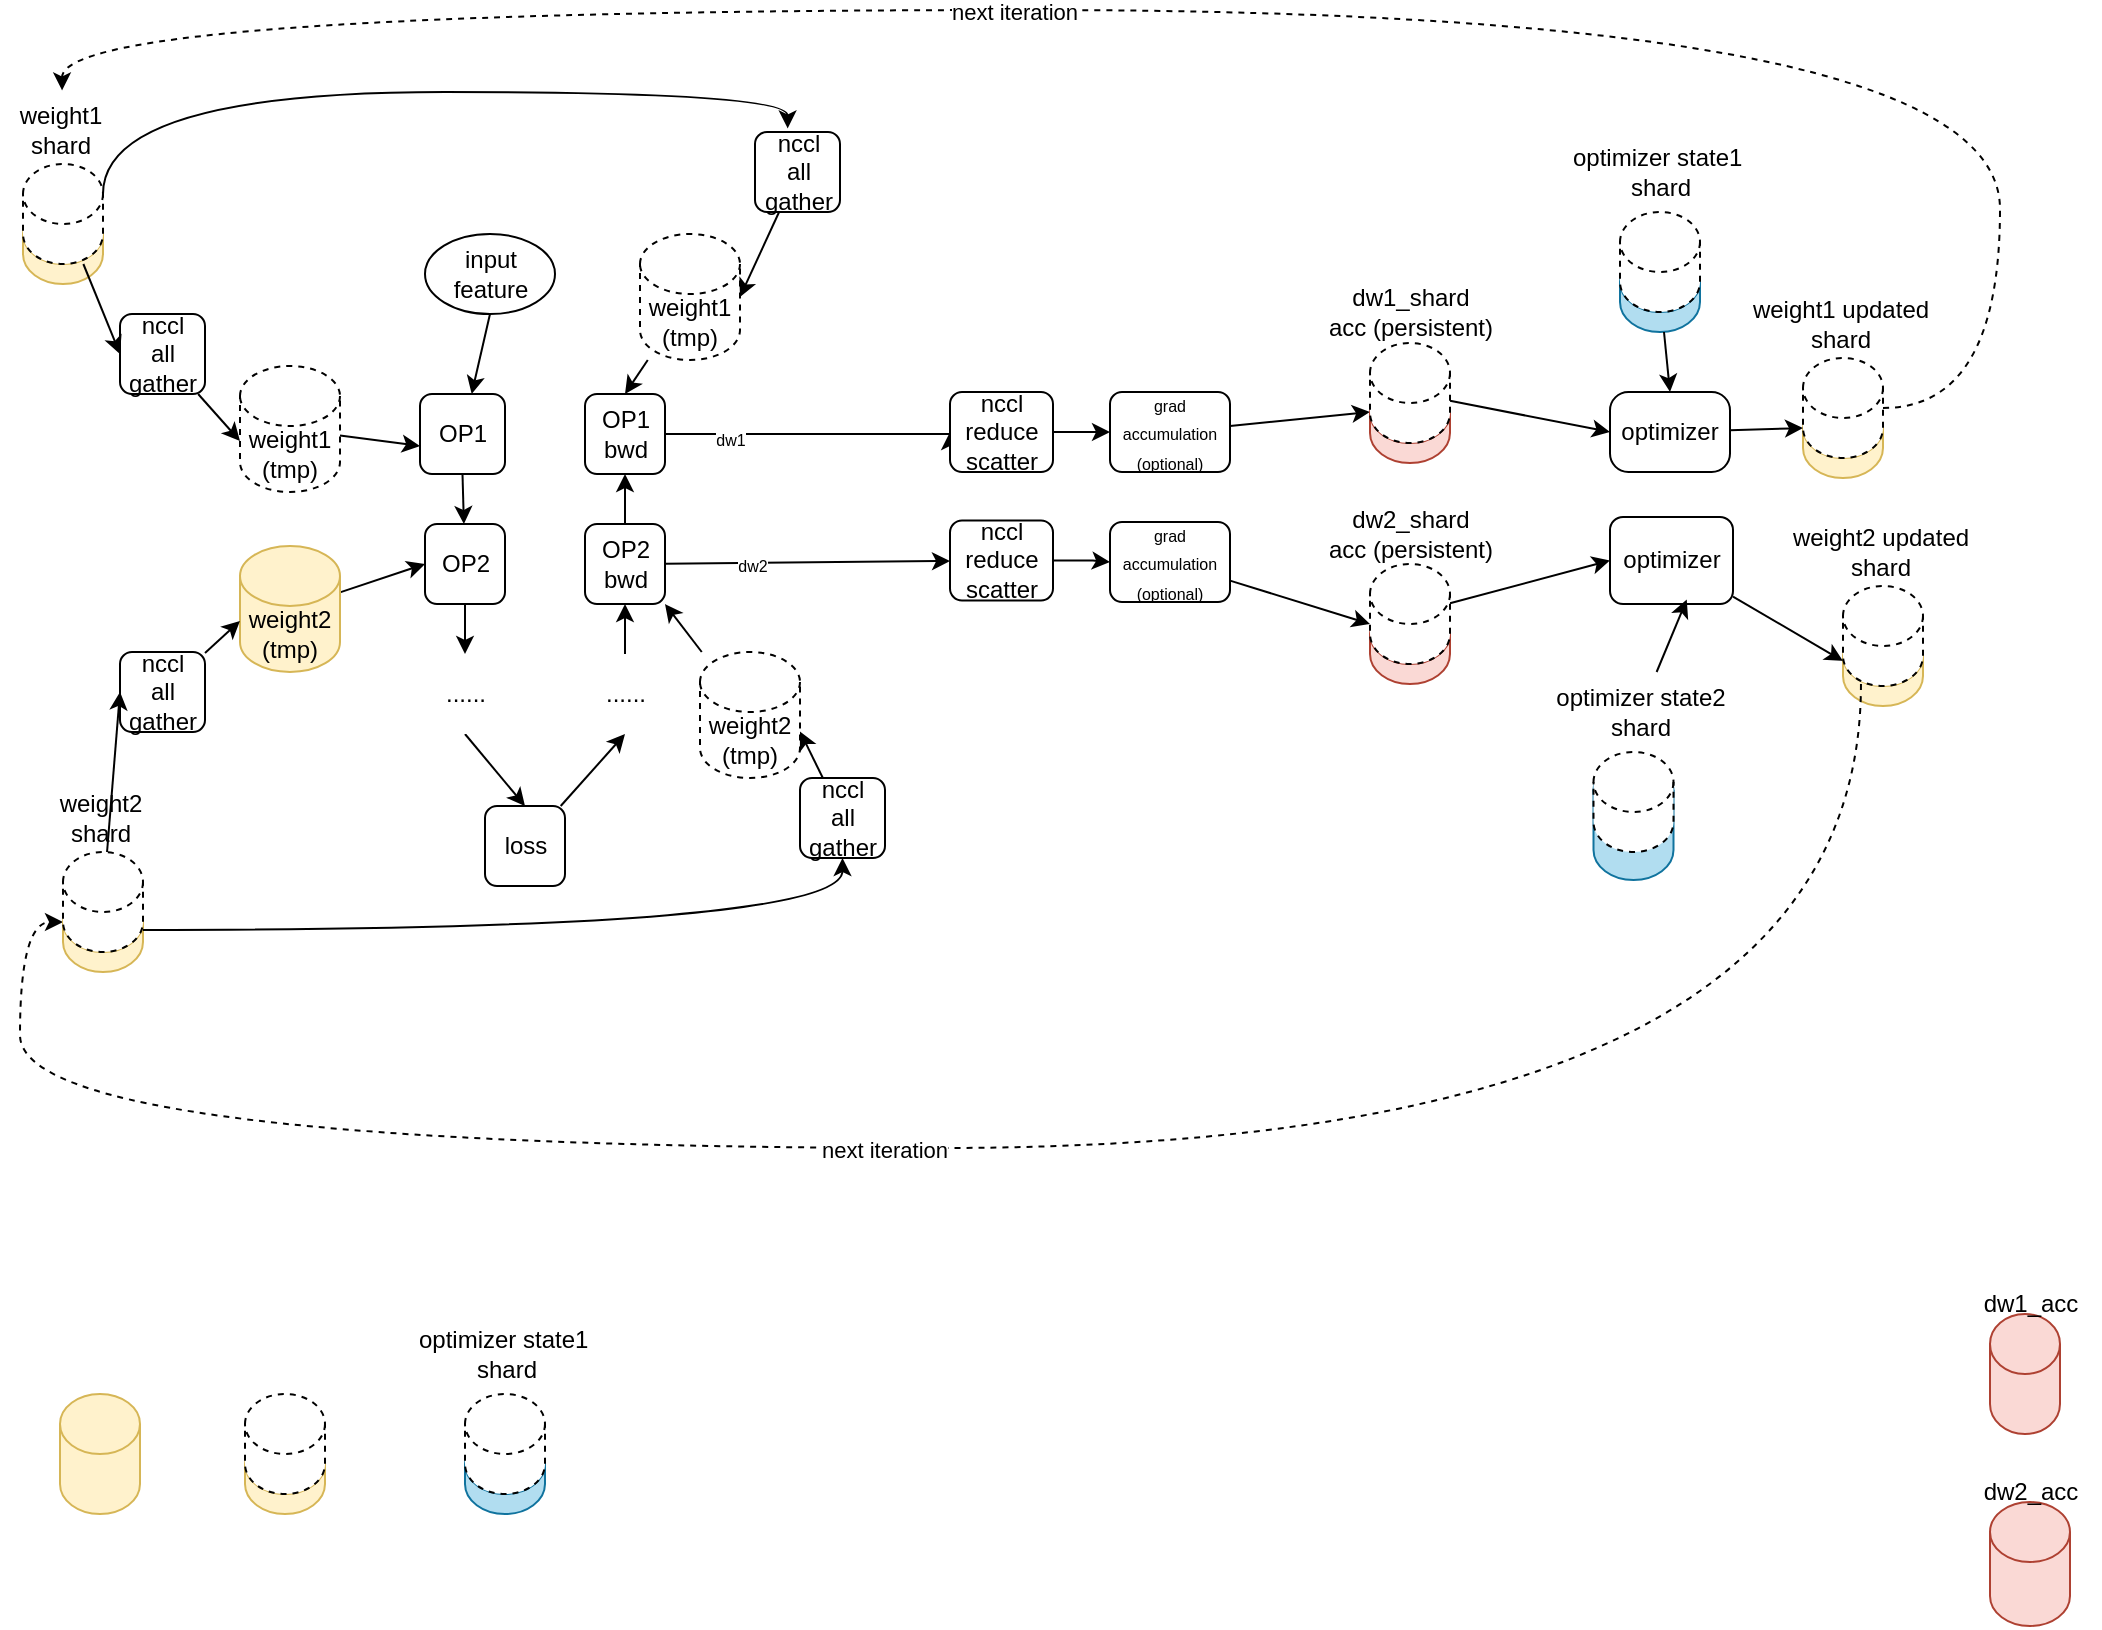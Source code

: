 <mxfile version="28.0.6">
  <diagram name="第 1 页" id="3RgGhk67AkncI_O1lfma">
    <mxGraphModel dx="1653" dy="857" grid="1" gridSize="10" guides="1" tooltips="1" connect="1" arrows="1" fold="1" page="1" pageScale="1" pageWidth="1169" pageHeight="827" math="0" shadow="0">
      <root>
        <mxCell id="0" />
        <mxCell id="1" parent="0" />
        <mxCell id="mJf4iHW6T038ThBtNpiY-1" style="rounded=0;orthogonalLoop=1;jettySize=auto;html=1;exitX=0.5;exitY=1;exitDx=0;exitDy=0;" edge="1" parent="1" source="mJf4iHW6T038ThBtNpiY-2" target="mJf4iHW6T038ThBtNpiY-4">
          <mxGeometry relative="1" as="geometry" />
        </mxCell>
        <mxCell id="mJf4iHW6T038ThBtNpiY-2" value="OP1" style="rounded=1;whiteSpace=wrap;html=1;" vertex="1" parent="1">
          <mxGeometry x="290" y="282" width="42.5" height="40" as="geometry" />
        </mxCell>
        <mxCell id="mJf4iHW6T038ThBtNpiY-3" style="edgeStyle=orthogonalEdgeStyle;rounded=0;orthogonalLoop=1;jettySize=auto;html=1;exitX=0.5;exitY=1;exitDx=0;exitDy=0;entryX=0.5;entryY=0;entryDx=0;entryDy=0;" edge="1" parent="1" source="mJf4iHW6T038ThBtNpiY-4" target="mJf4iHW6T038ThBtNpiY-8">
          <mxGeometry relative="1" as="geometry" />
        </mxCell>
        <mxCell id="mJf4iHW6T038ThBtNpiY-4" value="OP2" style="rounded=1;whiteSpace=wrap;html=1;" vertex="1" parent="1">
          <mxGeometry x="292.5" y="347" width="40" height="40" as="geometry" />
        </mxCell>
        <mxCell id="mJf4iHW6T038ThBtNpiY-5" style="rounded=0;orthogonalLoop=1;jettySize=auto;html=1;exitX=0.5;exitY=1;exitDx=0;exitDy=0;" edge="1" parent="1" source="mJf4iHW6T038ThBtNpiY-6" target="mJf4iHW6T038ThBtNpiY-2">
          <mxGeometry relative="1" as="geometry" />
        </mxCell>
        <mxCell id="mJf4iHW6T038ThBtNpiY-6" value="input feature" style="ellipse;whiteSpace=wrap;html=1;" vertex="1" parent="1">
          <mxGeometry x="292.5" y="202" width="65" height="40" as="geometry" />
        </mxCell>
        <mxCell id="mJf4iHW6T038ThBtNpiY-7" style="rounded=0;orthogonalLoop=1;jettySize=auto;html=1;exitX=0.5;exitY=1;exitDx=0;exitDy=0;entryX=0.5;entryY=0;entryDx=0;entryDy=0;" edge="1" parent="1" source="mJf4iHW6T038ThBtNpiY-8" target="mJf4iHW6T038ThBtNpiY-10">
          <mxGeometry relative="1" as="geometry" />
        </mxCell>
        <mxCell id="mJf4iHW6T038ThBtNpiY-8" value="......" style="rounded=1;whiteSpace=wrap;html=1;strokeColor=none;" vertex="1" parent="1">
          <mxGeometry x="292.5" y="412" width="40" height="40" as="geometry" />
        </mxCell>
        <mxCell id="mJf4iHW6T038ThBtNpiY-9" style="rounded=0;orthogonalLoop=1;jettySize=auto;html=1;entryX=0.5;entryY=1;entryDx=0;entryDy=0;" edge="1" parent="1" source="mJf4iHW6T038ThBtNpiY-10" target="mJf4iHW6T038ThBtNpiY-18">
          <mxGeometry relative="1" as="geometry" />
        </mxCell>
        <mxCell id="mJf4iHW6T038ThBtNpiY-10" value="loss" style="rounded=1;whiteSpace=wrap;html=1;" vertex="1" parent="1">
          <mxGeometry x="322.5" y="488" width="40" height="40" as="geometry" />
        </mxCell>
        <mxCell id="mJf4iHW6T038ThBtNpiY-11" value="" style="rounded=0;orthogonalLoop=1;jettySize=auto;html=1;" edge="1" parent="1" source="mJf4iHW6T038ThBtNpiY-13" target="mJf4iHW6T038ThBtNpiY-27">
          <mxGeometry relative="1" as="geometry" />
        </mxCell>
        <mxCell id="mJf4iHW6T038ThBtNpiY-12" value="&lt;font style=&quot;font-size: 8px;&quot;&gt;dw2&lt;/font&gt;" style="edgeLabel;html=1;align=center;verticalAlign=middle;resizable=0;points=[];" vertex="1" connectable="0" parent="mJf4iHW6T038ThBtNpiY-11">
          <mxGeometry x="-0.501" y="-1" relative="1" as="geometry">
            <mxPoint x="8" y="-1" as="offset" />
          </mxGeometry>
        </mxCell>
        <mxCell id="mJf4iHW6T038ThBtNpiY-13" value="&lt;div&gt;OP2&lt;/div&gt;&lt;div&gt;bwd&lt;/div&gt;" style="rounded=1;whiteSpace=wrap;html=1;" vertex="1" parent="1">
          <mxGeometry x="372.5" y="347" width="40" height="40" as="geometry" />
        </mxCell>
        <mxCell id="mJf4iHW6T038ThBtNpiY-14" style="edgeStyle=orthogonalEdgeStyle;rounded=0;orthogonalLoop=1;jettySize=auto;html=1;entryX=0;entryY=0.5;entryDx=0;entryDy=0;" edge="1" parent="1" source="mJf4iHW6T038ThBtNpiY-16" target="mJf4iHW6T038ThBtNpiY-25">
          <mxGeometry relative="1" as="geometry">
            <Array as="points">
              <mxPoint x="440" y="302" />
              <mxPoint x="440" y="302" />
            </Array>
          </mxGeometry>
        </mxCell>
        <mxCell id="mJf4iHW6T038ThBtNpiY-15" value="&lt;font style=&quot;font-size: 8px;&quot;&gt;dw1&lt;/font&gt;" style="edgeLabel;html=1;align=center;verticalAlign=middle;resizable=0;points=[];" vertex="1" connectable="0" parent="mJf4iHW6T038ThBtNpiY-14">
          <mxGeometry x="-0.714" y="-1" relative="1" as="geometry">
            <mxPoint x="12" y="1" as="offset" />
          </mxGeometry>
        </mxCell>
        <mxCell id="mJf4iHW6T038ThBtNpiY-16" value="&lt;div&gt;OP1&lt;/div&gt;&lt;div&gt;bwd&lt;/div&gt;" style="rounded=1;whiteSpace=wrap;html=1;" vertex="1" parent="1">
          <mxGeometry x="372.5" y="282" width="40" height="40" as="geometry" />
        </mxCell>
        <mxCell id="mJf4iHW6T038ThBtNpiY-17" style="edgeStyle=orthogonalEdgeStyle;rounded=0;orthogonalLoop=1;jettySize=auto;html=1;entryX=0.5;entryY=1;entryDx=0;entryDy=0;" edge="1" parent="1" source="mJf4iHW6T038ThBtNpiY-18" target="mJf4iHW6T038ThBtNpiY-13">
          <mxGeometry relative="1" as="geometry" />
        </mxCell>
        <mxCell id="mJf4iHW6T038ThBtNpiY-18" value="......" style="rounded=1;whiteSpace=wrap;html=1;strokeColor=none;" vertex="1" parent="1">
          <mxGeometry x="372.5" y="412" width="40" height="40" as="geometry" />
        </mxCell>
        <mxCell id="mJf4iHW6T038ThBtNpiY-19" style="rounded=0;orthogonalLoop=1;jettySize=auto;html=1;entryX=0.5;entryY=1;entryDx=0;entryDy=0;" edge="1" parent="1" source="mJf4iHW6T038ThBtNpiY-16" target="mJf4iHW6T038ThBtNpiY-16">
          <mxGeometry relative="1" as="geometry" />
        </mxCell>
        <mxCell id="mJf4iHW6T038ThBtNpiY-20" style="rounded=0;orthogonalLoop=1;jettySize=auto;html=1;entryX=0.5;entryY=1;entryDx=0;entryDy=0;exitX=0.5;exitY=0;exitDx=0;exitDy=0;" edge="1" parent="1" source="mJf4iHW6T038ThBtNpiY-13" target="mJf4iHW6T038ThBtNpiY-16">
          <mxGeometry relative="1" as="geometry">
            <mxPoint x="409.748" y="347" as="sourcePoint" />
            <mxPoint x="405.26" y="310.24" as="targetPoint" />
          </mxGeometry>
        </mxCell>
        <mxCell id="mJf4iHW6T038ThBtNpiY-21" style="rounded=0;orthogonalLoop=1;jettySize=auto;html=1;" edge="1" parent="1" source="mJf4iHW6T038ThBtNpiY-22">
          <mxGeometry relative="1" as="geometry">
            <mxPoint x="765" y="291" as="targetPoint" />
          </mxGeometry>
        </mxCell>
        <mxCell id="mJf4iHW6T038ThBtNpiY-22" value="&lt;div&gt;&lt;font style=&quot;font-size: 8px;&quot;&gt;grad accumulation&lt;br&gt;&lt;/font&gt;&lt;/div&gt;&lt;div&gt;&lt;font style=&quot;font-size: 8px;&quot;&gt;(optional)&lt;/font&gt;&lt;/div&gt;" style="rounded=1;whiteSpace=wrap;html=1;" vertex="1" parent="1">
          <mxGeometry x="635" y="281" width="60" height="40" as="geometry" />
        </mxCell>
        <mxCell id="mJf4iHW6T038ThBtNpiY-23" value="&lt;div&gt;&lt;font style=&quot;font-size: 8px;&quot;&gt;grad accumulation&lt;br&gt;&lt;/font&gt;&lt;/div&gt;&lt;div&gt;&lt;font style=&quot;font-size: 8px;&quot;&gt;(optional)&lt;/font&gt;&lt;/div&gt;" style="rounded=1;whiteSpace=wrap;html=1;" vertex="1" parent="1">
          <mxGeometry x="635" y="346" width="60" height="40" as="geometry" />
        </mxCell>
        <mxCell id="mJf4iHW6T038ThBtNpiY-24" style="edgeStyle=orthogonalEdgeStyle;rounded=0;orthogonalLoop=1;jettySize=auto;html=1;entryX=0;entryY=0.5;entryDx=0;entryDy=0;" edge="1" parent="1" source="mJf4iHW6T038ThBtNpiY-25" target="mJf4iHW6T038ThBtNpiY-22">
          <mxGeometry relative="1" as="geometry" />
        </mxCell>
        <mxCell id="mJf4iHW6T038ThBtNpiY-25" value="&lt;div&gt;nccl reduce&lt;/div&gt;&lt;div&gt;scatter&lt;/div&gt;" style="rounded=1;whiteSpace=wrap;html=1;" vertex="1" parent="1">
          <mxGeometry x="555" y="281" width="51.5" height="40" as="geometry" />
        </mxCell>
        <mxCell id="mJf4iHW6T038ThBtNpiY-26" style="edgeStyle=orthogonalEdgeStyle;rounded=0;orthogonalLoop=1;jettySize=auto;html=1;entryX=0;entryY=0.5;entryDx=0;entryDy=0;" edge="1" parent="1" source="mJf4iHW6T038ThBtNpiY-27" target="mJf4iHW6T038ThBtNpiY-23">
          <mxGeometry relative="1" as="geometry" />
        </mxCell>
        <mxCell id="mJf4iHW6T038ThBtNpiY-27" value="&lt;div&gt;nccl reduce&lt;/div&gt;&lt;div&gt;scatter&lt;br&gt;&lt;/div&gt;" style="rounded=1;whiteSpace=wrap;html=1;" vertex="1" parent="1">
          <mxGeometry x="555" y="345.25" width="51.5" height="40" as="geometry" />
        </mxCell>
        <mxCell id="mJf4iHW6T038ThBtNpiY-28" value="optimizer" style="rounded=1;whiteSpace=wrap;html=1;arcSize=23;" vertex="1" parent="1">
          <mxGeometry x="885" y="281" width="60" height="40" as="geometry" />
        </mxCell>
        <mxCell id="mJf4iHW6T038ThBtNpiY-29" value="optimizer" style="rounded=1;whiteSpace=wrap;html=1;" vertex="1" parent="1">
          <mxGeometry x="885" y="343.5" width="61.5" height="43.5" as="geometry" />
        </mxCell>
        <mxCell id="mJf4iHW6T038ThBtNpiY-30" value="&lt;div&gt;weight1&lt;/div&gt;&lt;div&gt;(tmp)&lt;/div&gt;" style="shape=cylinder3;whiteSpace=wrap;html=1;boundedLbl=1;backgroundOutline=1;size=15;dashed=1;" vertex="1" parent="1">
          <mxGeometry x="200" y="268" width="50" height="63" as="geometry" />
        </mxCell>
        <mxCell id="mJf4iHW6T038ThBtNpiY-31" style="edgeStyle=none;rounded=0;orthogonalLoop=1;jettySize=auto;html=1;entryX=0;entryY=0.5;entryDx=0;entryDy=0;" edge="1" parent="1" source="mJf4iHW6T038ThBtNpiY-32" target="mJf4iHW6T038ThBtNpiY-4">
          <mxGeometry relative="1" as="geometry" />
        </mxCell>
        <mxCell id="mJf4iHW6T038ThBtNpiY-32" value="&lt;div&gt;weight2&lt;/div&gt;(tmp)" style="shape=cylinder3;whiteSpace=wrap;html=1;boundedLbl=1;backgroundOutline=1;size=15;fillColor=#fff2cc;strokeColor=#d6b656;" vertex="1" parent="1">
          <mxGeometry x="200" y="358" width="50" height="63" as="geometry" />
        </mxCell>
        <mxCell id="mJf4iHW6T038ThBtNpiY-33" style="edgeStyle=none;rounded=0;orthogonalLoop=1;jettySize=auto;html=1;" edge="1" parent="1" source="mJf4iHW6T038ThBtNpiY-30">
          <mxGeometry relative="1" as="geometry">
            <mxPoint x="290" y="308" as="targetPoint" />
          </mxGeometry>
        </mxCell>
        <mxCell id="mJf4iHW6T038ThBtNpiY-36" value="" style="shape=cylinder3;whiteSpace=wrap;html=1;boundedLbl=1;backgroundOutline=1;size=15;fillColor=#fff2cc;strokeColor=#d6b656;" vertex="1" parent="1">
          <mxGeometry x="110" y="782" width="40" height="60" as="geometry" />
        </mxCell>
        <mxCell id="mJf4iHW6T038ThBtNpiY-37" value="" style="shape=cylinder3;whiteSpace=wrap;html=1;boundedLbl=1;backgroundOutline=1;size=15;fillColor=#fff2cc;strokeColor=#d6b656;" vertex="1" parent="1">
          <mxGeometry x="202.5" y="802" width="40" height="40" as="geometry" />
        </mxCell>
        <mxCell id="mJf4iHW6T038ThBtNpiY-38" value="" style="shape=cylinder3;whiteSpace=wrap;html=1;boundedLbl=1;backgroundOutline=1;size=15;dashed=1;" vertex="1" parent="1">
          <mxGeometry x="202.5" y="782" width="40" height="50" as="geometry" />
        </mxCell>
        <mxCell id="mJf4iHW6T038ThBtNpiY-39" value="" style="group" vertex="1" connectable="0" parent="1">
          <mxGeometry x="277.5" y="742" width="110" height="100" as="geometry" />
        </mxCell>
        <mxCell id="mJf4iHW6T038ThBtNpiY-40" value="" style="shape=cylinder3;whiteSpace=wrap;html=1;boundedLbl=1;backgroundOutline=1;size=15;fillColor=#b1ddf0;strokeColor=#10739e;" vertex="1" parent="mJf4iHW6T038ThBtNpiY-39">
          <mxGeometry x="35" y="60" width="40" height="40" as="geometry" />
        </mxCell>
        <mxCell id="mJf4iHW6T038ThBtNpiY-41" value="" style="shape=cylinder3;whiteSpace=wrap;html=1;boundedLbl=1;backgroundOutline=1;size=15;dashed=1;" vertex="1" parent="mJf4iHW6T038ThBtNpiY-39">
          <mxGeometry x="35" y="40" width="40" height="50" as="geometry" />
        </mxCell>
        <mxCell id="mJf4iHW6T038ThBtNpiY-42" value="&lt;div&gt;optimizer state1&amp;nbsp;&lt;/div&gt;&lt;div&gt;shard&lt;/div&gt;" style="text;html=1;align=center;verticalAlign=middle;resizable=0;points=[];autosize=1;strokeColor=none;fillColor=none;" vertex="1" parent="mJf4iHW6T038ThBtNpiY-39">
          <mxGeometry width="110" height="40" as="geometry" />
        </mxCell>
        <mxCell id="mJf4iHW6T038ThBtNpiY-43" value="" style="group" vertex="1" connectable="0" parent="1">
          <mxGeometry x="855" y="151" width="110" height="100" as="geometry" />
        </mxCell>
        <mxCell id="mJf4iHW6T038ThBtNpiY-44" value="" style="shape=cylinder3;whiteSpace=wrap;html=1;boundedLbl=1;backgroundOutline=1;size=15;fillColor=#b1ddf0;strokeColor=#10739e;" vertex="1" parent="mJf4iHW6T038ThBtNpiY-43">
          <mxGeometry x="35" y="60" width="40" height="40" as="geometry" />
        </mxCell>
        <mxCell id="mJf4iHW6T038ThBtNpiY-45" value="" style="shape=cylinder3;whiteSpace=wrap;html=1;boundedLbl=1;backgroundOutline=1;size=15;dashed=1;" vertex="1" parent="mJf4iHW6T038ThBtNpiY-43">
          <mxGeometry x="35" y="40" width="40" height="50" as="geometry" />
        </mxCell>
        <mxCell id="mJf4iHW6T038ThBtNpiY-46" value="&lt;div&gt;optimizer state1&amp;nbsp;&lt;/div&gt;&lt;div&gt;shard&lt;/div&gt;" style="text;html=1;align=center;verticalAlign=middle;resizable=0;points=[];autosize=1;strokeColor=none;fillColor=none;" vertex="1" parent="mJf4iHW6T038ThBtNpiY-43">
          <mxGeometry width="110" height="40" as="geometry" />
        </mxCell>
        <mxCell id="mJf4iHW6T038ThBtNpiY-47" style="edgeStyle=none;rounded=0;orthogonalLoop=1;jettySize=auto;html=1;entryX=0.5;entryY=0;entryDx=0;entryDy=0;" edge="1" parent="1" source="mJf4iHW6T038ThBtNpiY-44" target="mJf4iHW6T038ThBtNpiY-28">
          <mxGeometry relative="1" as="geometry" />
        </mxCell>
        <mxCell id="mJf4iHW6T038ThBtNpiY-48" style="edgeStyle=none;rounded=0;orthogonalLoop=1;jettySize=auto;html=1;entryX=0;entryY=0.5;entryDx=0;entryDy=0;" edge="1" parent="1" source="mJf4iHW6T038ThBtNpiY-78" target="mJf4iHW6T038ThBtNpiY-28">
          <mxGeometry relative="1" as="geometry" />
        </mxCell>
        <mxCell id="mJf4iHW6T038ThBtNpiY-49" style="edgeStyle=none;rounded=0;orthogonalLoop=1;jettySize=auto;html=1;entryX=0;entryY=0.5;entryDx=0;entryDy=0;" edge="1" parent="1" source="mJf4iHW6T038ThBtNpiY-81" target="mJf4iHW6T038ThBtNpiY-29">
          <mxGeometry relative="1" as="geometry" />
        </mxCell>
        <mxCell id="mJf4iHW6T038ThBtNpiY-50" value="" style="group" vertex="1" connectable="0" parent="1">
          <mxGeometry x="945" y="227" width="110" height="97" as="geometry" />
        </mxCell>
        <mxCell id="mJf4iHW6T038ThBtNpiY-51" value="" style="shape=cylinder3;whiteSpace=wrap;html=1;boundedLbl=1;backgroundOutline=1;size=15;fillColor=#fff2cc;strokeColor=#d6b656;" vertex="1" parent="mJf4iHW6T038ThBtNpiY-50">
          <mxGeometry x="36.5" y="57" width="40" height="40" as="geometry" />
        </mxCell>
        <mxCell id="mJf4iHW6T038ThBtNpiY-52" value="" style="shape=cylinder3;whiteSpace=wrap;html=1;boundedLbl=1;backgroundOutline=1;size=15;dashed=1;" vertex="1" parent="mJf4iHW6T038ThBtNpiY-50">
          <mxGeometry x="36.5" y="37" width="40" height="50" as="geometry" />
        </mxCell>
        <mxCell id="mJf4iHW6T038ThBtNpiY-53" value="&lt;div&gt;weight1 updated&lt;/div&gt;&lt;div&gt;shard&lt;br&gt;&lt;/div&gt;" style="text;html=1;align=center;verticalAlign=middle;resizable=0;points=[];autosize=1;strokeColor=none;fillColor=none;" vertex="1" parent="mJf4iHW6T038ThBtNpiY-50">
          <mxGeometry width="110" height="40" as="geometry" />
        </mxCell>
        <mxCell id="mJf4iHW6T038ThBtNpiY-54" value="" style="group" vertex="1" connectable="0" parent="1">
          <mxGeometry x="965" y="341" width="110" height="97" as="geometry" />
        </mxCell>
        <mxCell id="mJf4iHW6T038ThBtNpiY-55" value="" style="shape=cylinder3;whiteSpace=wrap;html=1;boundedLbl=1;backgroundOutline=1;size=15;fillColor=#fff2cc;strokeColor=#d6b656;" vertex="1" parent="mJf4iHW6T038ThBtNpiY-54">
          <mxGeometry x="36.5" y="57" width="40" height="40" as="geometry" />
        </mxCell>
        <mxCell id="mJf4iHW6T038ThBtNpiY-56" value="" style="shape=cylinder3;whiteSpace=wrap;html=1;boundedLbl=1;backgroundOutline=1;size=15;dashed=1;" vertex="1" parent="mJf4iHW6T038ThBtNpiY-54">
          <mxGeometry x="36.5" y="37" width="40" height="50" as="geometry" />
        </mxCell>
        <mxCell id="mJf4iHW6T038ThBtNpiY-57" value="&lt;div&gt;weight2 updated&lt;/div&gt;&lt;div&gt;shard&lt;br&gt;&lt;/div&gt;" style="text;html=1;align=center;verticalAlign=middle;resizable=0;points=[];autosize=1;strokeColor=none;fillColor=none;" vertex="1" parent="mJf4iHW6T038ThBtNpiY-54">
          <mxGeometry width="110" height="40" as="geometry" />
        </mxCell>
        <mxCell id="mJf4iHW6T038ThBtNpiY-60" style="edgeStyle=none;rounded=0;orthogonalLoop=1;jettySize=auto;html=1;entryX=0;entryY=0;entryDx=0;entryDy=15;entryPerimeter=0;" edge="1" parent="1" source="mJf4iHW6T038ThBtNpiY-28" target="mJf4iHW6T038ThBtNpiY-51">
          <mxGeometry relative="1" as="geometry" />
        </mxCell>
        <mxCell id="mJf4iHW6T038ThBtNpiY-61" style="edgeStyle=none;rounded=0;orthogonalLoop=1;jettySize=auto;html=1;entryX=0;entryY=0;entryDx=0;entryDy=17.5;entryPerimeter=0;" edge="1" parent="1" source="mJf4iHW6T038ThBtNpiY-29" target="mJf4iHW6T038ThBtNpiY-55">
          <mxGeometry relative="1" as="geometry" />
        </mxCell>
        <mxCell id="mJf4iHW6T038ThBtNpiY-62" style="edgeStyle=orthogonalEdgeStyle;rounded=0;orthogonalLoop=1;jettySize=auto;html=1;entryX=0.517;entryY=0.005;entryDx=0;entryDy=0;entryPerimeter=0;curved=1;dashed=1;" edge="1" parent="1" source="mJf4iHW6T038ThBtNpiY-52" target="mJf4iHW6T038ThBtNpiY-92">
          <mxGeometry relative="1" as="geometry">
            <mxPoint x="1085" y="301" as="targetPoint" />
            <Array as="points">
              <mxPoint x="1080" y="289" />
              <mxPoint x="1080" y="90" />
              <mxPoint x="111" y="90" />
            </Array>
          </mxGeometry>
        </mxCell>
        <mxCell id="mJf4iHW6T038ThBtNpiY-116" value="next iteration" style="edgeLabel;html=1;align=center;verticalAlign=middle;resizable=0;points=[];" vertex="1" connectable="0" parent="mJf4iHW6T038ThBtNpiY-62">
          <mxGeometry x="0.186" y="1" relative="1" as="geometry">
            <mxPoint as="offset" />
          </mxGeometry>
        </mxCell>
        <mxCell id="mJf4iHW6T038ThBtNpiY-63" style="edgeStyle=orthogonalEdgeStyle;rounded=0;orthogonalLoop=1;jettySize=auto;html=1;entryX=0;entryY=0;entryDx=0;entryDy=15;entryPerimeter=0;curved=1;dashed=1;" edge="1" parent="1" target="mJf4iHW6T038ThBtNpiY-100">
          <mxGeometry relative="1" as="geometry">
            <mxPoint x="1010.48" y="427" as="sourcePoint" />
            <mxPoint x="100.5" y="545" as="targetPoint" />
            <Array as="points">
              <mxPoint x="1011" y="659" />
              <mxPoint x="90" y="659" />
              <mxPoint x="90" y="546" />
            </Array>
          </mxGeometry>
        </mxCell>
        <mxCell id="mJf4iHW6T038ThBtNpiY-117" value="next iteration" style="edgeLabel;html=1;align=center;verticalAlign=middle;resizable=0;points=[];" vertex="1" connectable="0" parent="mJf4iHW6T038ThBtNpiY-63">
          <mxGeometry x="0.12" y="1" relative="1" as="geometry">
            <mxPoint as="offset" />
          </mxGeometry>
        </mxCell>
        <mxCell id="mJf4iHW6T038ThBtNpiY-70" value="" style="group" vertex="1" connectable="0" parent="1">
          <mxGeometry x="1060" y="722" width="70" height="82" as="geometry" />
        </mxCell>
        <mxCell id="mJf4iHW6T038ThBtNpiY-71" value="" style="shape=cylinder3;whiteSpace=wrap;html=1;boundedLbl=1;backgroundOutline=1;size=15;fillColor=#fad9d5;strokeColor=#ae4132;" vertex="1" parent="mJf4iHW6T038ThBtNpiY-70">
          <mxGeometry x="15" y="20" width="35" height="60" as="geometry" />
        </mxCell>
        <mxCell id="mJf4iHW6T038ThBtNpiY-72" value="&lt;div&gt;dw1_acc&lt;/div&gt;" style="text;html=1;align=center;verticalAlign=middle;resizable=0;points=[];autosize=1;strokeColor=none;fillColor=none;" vertex="1" parent="mJf4iHW6T038ThBtNpiY-70">
          <mxGeometry width="70" height="30" as="geometry" />
        </mxCell>
        <mxCell id="mJf4iHW6T038ThBtNpiY-73" value="" style="group" vertex="1" connectable="0" parent="1">
          <mxGeometry x="1060" y="816" width="70" height="82" as="geometry" />
        </mxCell>
        <mxCell id="mJf4iHW6T038ThBtNpiY-74" value="" style="shape=cylinder3;whiteSpace=wrap;html=1;boundedLbl=1;backgroundOutline=1;size=15;fillColor=#fad9d5;strokeColor=#ae4132;" vertex="1" parent="mJf4iHW6T038ThBtNpiY-73">
          <mxGeometry x="15" y="20" width="40" height="62" as="geometry" />
        </mxCell>
        <mxCell id="mJf4iHW6T038ThBtNpiY-75" value="&lt;div&gt;dw2_acc&lt;/div&gt;" style="text;html=1;align=center;verticalAlign=middle;resizable=0;points=[];autosize=1;strokeColor=none;fillColor=none;" vertex="1" parent="mJf4iHW6T038ThBtNpiY-73">
          <mxGeometry width="70" height="30" as="geometry" />
        </mxCell>
        <mxCell id="mJf4iHW6T038ThBtNpiY-76" value="" style="group" vertex="1" connectable="0" parent="1">
          <mxGeometry x="745" y="221" width="95" height="95.5" as="geometry" />
        </mxCell>
        <mxCell id="mJf4iHW6T038ThBtNpiY-77" value="" style="shape=cylinder3;whiteSpace=wrap;html=1;boundedLbl=1;backgroundOutline=1;size=15;fillColor=#fad9d5;strokeColor=#ae4132;" vertex="1" parent="mJf4iHW6T038ThBtNpiY-76">
          <mxGeometry x="20" y="55.5" width="40" height="40" as="geometry" />
        </mxCell>
        <mxCell id="mJf4iHW6T038ThBtNpiY-78" value="" style="shape=cylinder3;whiteSpace=wrap;html=1;boundedLbl=1;backgroundOutline=1;size=15;dashed=1;" vertex="1" parent="mJf4iHW6T038ThBtNpiY-76">
          <mxGeometry x="20" y="35.5" width="40" height="50" as="geometry" />
        </mxCell>
        <mxCell id="mJf4iHW6T038ThBtNpiY-79" value="&lt;div&gt;dw1_shard&lt;/div&gt;&lt;div&gt;acc (persistent)&lt;br&gt;&lt;/div&gt;" style="text;html=1;align=center;verticalAlign=middle;resizable=0;points=[];autosize=1;strokeColor=none;fillColor=none;" vertex="1" parent="mJf4iHW6T038ThBtNpiY-76">
          <mxGeometry x="-15" width="110" height="40" as="geometry" />
        </mxCell>
        <mxCell id="mJf4iHW6T038ThBtNpiY-80" value="" style="shape=cylinder3;whiteSpace=wrap;html=1;boundedLbl=1;backgroundOutline=1;size=15;fillColor=#fad9d5;strokeColor=#ae4132;" vertex="1" parent="1">
          <mxGeometry x="765" y="387" width="40" height="40" as="geometry" />
        </mxCell>
        <mxCell id="mJf4iHW6T038ThBtNpiY-81" value="" style="shape=cylinder3;whiteSpace=wrap;html=1;boundedLbl=1;backgroundOutline=1;size=15;dashed=1;" vertex="1" parent="1">
          <mxGeometry x="765" y="367" width="40" height="50" as="geometry" />
        </mxCell>
        <mxCell id="mJf4iHW6T038ThBtNpiY-82" value="&lt;div&gt;dw2_shard&lt;/div&gt;&lt;div&gt;acc (persistent)&lt;br&gt;&lt;/div&gt;" style="text;html=1;align=center;verticalAlign=middle;resizable=0;points=[];autosize=1;strokeColor=none;fillColor=none;" vertex="1" parent="1">
          <mxGeometry x="730" y="332" width="110" height="40" as="geometry" />
        </mxCell>
        <mxCell id="mJf4iHW6T038ThBtNpiY-83" style="rounded=0;orthogonalLoop=1;jettySize=auto;html=1;entryX=0;entryY=0;entryDx=0;entryDy=30;entryPerimeter=0;" edge="1" parent="1" source="mJf4iHW6T038ThBtNpiY-23" target="mJf4iHW6T038ThBtNpiY-81">
          <mxGeometry relative="1" as="geometry" />
        </mxCell>
        <mxCell id="mJf4iHW6T038ThBtNpiY-84" value="" style="group" vertex="1" connectable="0" parent="1">
          <mxGeometry x="845" y="421" width="110" height="104" as="geometry" />
        </mxCell>
        <mxCell id="mJf4iHW6T038ThBtNpiY-85" value="" style="shape=cylinder3;whiteSpace=wrap;html=1;boundedLbl=1;backgroundOutline=1;size=15;fillColor=#b1ddf0;strokeColor=#10739e;container=0;" vertex="1" parent="mJf4iHW6T038ThBtNpiY-84">
          <mxGeometry x="31.75" y="44" width="40" height="60" as="geometry" />
        </mxCell>
        <mxCell id="mJf4iHW6T038ThBtNpiY-86" value="" style="shape=cylinder3;whiteSpace=wrap;html=1;boundedLbl=1;backgroundOutline=1;size=15;dashed=1;container=0;" vertex="1" parent="mJf4iHW6T038ThBtNpiY-84">
          <mxGeometry x="31.75" y="40" width="40" height="50" as="geometry" />
        </mxCell>
        <mxCell id="mJf4iHW6T038ThBtNpiY-87" value="&lt;div&gt;optimizer state2 &lt;br&gt;&lt;/div&gt;&lt;div&gt;shard&lt;/div&gt;" style="text;html=1;align=center;verticalAlign=middle;resizable=0;points=[];autosize=1;strokeColor=none;fillColor=none;container=0;" vertex="1" parent="mJf4iHW6T038ThBtNpiY-84">
          <mxGeometry width="110" height="40" as="geometry" />
        </mxCell>
        <mxCell id="mJf4iHW6T038ThBtNpiY-88" style="edgeStyle=none;rounded=0;orthogonalLoop=1;jettySize=auto;html=1;entryX=0.624;entryY=0.949;entryDx=0;entryDy=0;entryPerimeter=0;" edge="1" parent="1" source="mJf4iHW6T038ThBtNpiY-87" target="mJf4iHW6T038ThBtNpiY-29">
          <mxGeometry relative="1" as="geometry" />
        </mxCell>
        <mxCell id="mJf4iHW6T038ThBtNpiY-93" value="" style="group" vertex="1" connectable="0" parent="1">
          <mxGeometry x="80" y="130" width="60" height="97" as="geometry" />
        </mxCell>
        <mxCell id="mJf4iHW6T038ThBtNpiY-90" value="" style="shape=cylinder3;whiteSpace=wrap;html=1;boundedLbl=1;backgroundOutline=1;size=15;fillColor=#fff2cc;strokeColor=#d6b656;" vertex="1" parent="mJf4iHW6T038ThBtNpiY-93">
          <mxGeometry x="11.5" y="57" width="40" height="40" as="geometry" />
        </mxCell>
        <mxCell id="mJf4iHW6T038ThBtNpiY-91" value="" style="shape=cylinder3;whiteSpace=wrap;html=1;boundedLbl=1;backgroundOutline=1;size=15;dashed=1;" vertex="1" parent="mJf4iHW6T038ThBtNpiY-93">
          <mxGeometry x="11.5" y="37" width="40" height="50" as="geometry" />
        </mxCell>
        <mxCell id="mJf4iHW6T038ThBtNpiY-92" value="&lt;div&gt;weight1&lt;/div&gt;&lt;div&gt;shard&lt;br&gt;&lt;/div&gt;" style="text;html=1;align=center;verticalAlign=middle;resizable=0;points=[];autosize=1;strokeColor=none;fillColor=none;" vertex="1" parent="mJf4iHW6T038ThBtNpiY-93">
          <mxGeometry width="60" height="40" as="geometry" />
        </mxCell>
        <mxCell id="mJf4iHW6T038ThBtNpiY-95" value="&lt;div&gt;nccl&lt;/div&gt;&lt;div&gt;all&lt;/div&gt;&lt;div&gt;gather&lt;br&gt;&lt;/div&gt;" style="rounded=1;whiteSpace=wrap;html=1;" vertex="1" parent="1">
          <mxGeometry x="140" y="242" width="42.5" height="40" as="geometry" />
        </mxCell>
        <mxCell id="mJf4iHW6T038ThBtNpiY-97" style="rounded=0;orthogonalLoop=1;jettySize=auto;html=1;entryX=0;entryY=0;entryDx=0;entryDy=37.5;entryPerimeter=0;" edge="1" parent="1" source="mJf4iHW6T038ThBtNpiY-95" target="mJf4iHW6T038ThBtNpiY-30">
          <mxGeometry relative="1" as="geometry" />
        </mxCell>
        <mxCell id="mJf4iHW6T038ThBtNpiY-98" style="rounded=0;orthogonalLoop=1;jettySize=auto;html=1;entryX=0;entryY=0.5;entryDx=0;entryDy=0;" edge="1" parent="1" source="mJf4iHW6T038ThBtNpiY-91" target="mJf4iHW6T038ThBtNpiY-95">
          <mxGeometry relative="1" as="geometry" />
        </mxCell>
        <mxCell id="mJf4iHW6T038ThBtNpiY-99" value="" style="group" vertex="1" connectable="0" parent="1">
          <mxGeometry x="100" y="474" width="60" height="97" as="geometry" />
        </mxCell>
        <mxCell id="mJf4iHW6T038ThBtNpiY-100" value="" style="shape=cylinder3;whiteSpace=wrap;html=1;boundedLbl=1;backgroundOutline=1;size=15;fillColor=#fff2cc;strokeColor=#d6b656;" vertex="1" parent="mJf4iHW6T038ThBtNpiY-99">
          <mxGeometry x="11.5" y="57" width="40" height="40" as="geometry" />
        </mxCell>
        <mxCell id="mJf4iHW6T038ThBtNpiY-101" value="" style="shape=cylinder3;whiteSpace=wrap;html=1;boundedLbl=1;backgroundOutline=1;size=15;dashed=1;" vertex="1" parent="mJf4iHW6T038ThBtNpiY-99">
          <mxGeometry x="11.5" y="37" width="40" height="50" as="geometry" />
        </mxCell>
        <mxCell id="mJf4iHW6T038ThBtNpiY-102" value="&lt;div&gt;weight2&lt;/div&gt;&lt;div&gt;shard&lt;br&gt;&lt;/div&gt;" style="text;html=1;align=center;verticalAlign=middle;resizable=0;points=[];autosize=1;strokeColor=none;fillColor=none;" vertex="1" parent="mJf4iHW6T038ThBtNpiY-99">
          <mxGeometry width="60" height="40" as="geometry" />
        </mxCell>
        <mxCell id="mJf4iHW6T038ThBtNpiY-103" value="&lt;div&gt;nccl&lt;/div&gt;&lt;div&gt;all&lt;/div&gt;&lt;div&gt;gather&lt;br&gt;&lt;/div&gt;" style="rounded=1;whiteSpace=wrap;html=1;" vertex="1" parent="1">
          <mxGeometry x="140" y="411" width="42.5" height="40" as="geometry" />
        </mxCell>
        <mxCell id="mJf4iHW6T038ThBtNpiY-104" style="rounded=0;orthogonalLoop=1;jettySize=auto;html=1;entryX=0;entryY=0.5;entryDx=0;entryDy=0;" edge="1" parent="1" source="mJf4iHW6T038ThBtNpiY-101" target="mJf4iHW6T038ThBtNpiY-103">
          <mxGeometry relative="1" as="geometry" />
        </mxCell>
        <mxCell id="mJf4iHW6T038ThBtNpiY-105" style="rounded=0;orthogonalLoop=1;jettySize=auto;html=1;entryX=0;entryY=0;entryDx=0;entryDy=37.5;entryPerimeter=0;" edge="1" parent="1" source="mJf4iHW6T038ThBtNpiY-103" target="mJf4iHW6T038ThBtNpiY-32">
          <mxGeometry relative="1" as="geometry" />
        </mxCell>
        <mxCell id="mJf4iHW6T038ThBtNpiY-109" style="edgeStyle=none;rounded=0;orthogonalLoop=1;jettySize=auto;html=1;entryX=0.5;entryY=0;entryDx=0;entryDy=0;" edge="1" parent="1" source="mJf4iHW6T038ThBtNpiY-106" target="mJf4iHW6T038ThBtNpiY-16">
          <mxGeometry relative="1" as="geometry" />
        </mxCell>
        <mxCell id="mJf4iHW6T038ThBtNpiY-106" value="&lt;div&gt;weight1&lt;/div&gt;&lt;div&gt;(tmp)&lt;/div&gt;" style="shape=cylinder3;whiteSpace=wrap;html=1;boundedLbl=1;backgroundOutline=1;size=15;dashed=1;" vertex="1" parent="1">
          <mxGeometry x="400" y="202" width="50" height="63" as="geometry" />
        </mxCell>
        <mxCell id="mJf4iHW6T038ThBtNpiY-108" style="edgeStyle=none;rounded=0;orthogonalLoop=1;jettySize=auto;html=1;entryX=1;entryY=1;entryDx=0;entryDy=0;" edge="1" parent="1" source="mJf4iHW6T038ThBtNpiY-107" target="mJf4iHW6T038ThBtNpiY-13">
          <mxGeometry relative="1" as="geometry" />
        </mxCell>
        <mxCell id="mJf4iHW6T038ThBtNpiY-107" value="&lt;div&gt;weight2&lt;/div&gt;(tmp)" style="shape=cylinder3;whiteSpace=wrap;html=1;boundedLbl=1;backgroundOutline=1;size=15;dashed=1;" vertex="1" parent="1">
          <mxGeometry x="430" y="411" width="50" height="63" as="geometry" />
        </mxCell>
        <mxCell id="mJf4iHW6T038ThBtNpiY-110" value="&lt;div&gt;nccl&lt;/div&gt;&lt;div&gt;all&lt;/div&gt;&lt;div&gt;gather&lt;br&gt;&lt;/div&gt;" style="rounded=1;whiteSpace=wrap;html=1;" vertex="1" parent="1">
          <mxGeometry x="480" y="474" width="42.5" height="40" as="geometry" />
        </mxCell>
        <mxCell id="mJf4iHW6T038ThBtNpiY-111" style="edgeStyle=none;rounded=0;orthogonalLoop=1;jettySize=auto;html=1;entryX=1;entryY=0;entryDx=0;entryDy=39.75;entryPerimeter=0;" edge="1" parent="1" source="mJf4iHW6T038ThBtNpiY-110" target="mJf4iHW6T038ThBtNpiY-107">
          <mxGeometry relative="1" as="geometry" />
        </mxCell>
        <mxCell id="mJf4iHW6T038ThBtNpiY-113" style="edgeStyle=none;rounded=0;orthogonalLoop=1;jettySize=auto;html=1;entryX=1;entryY=0.5;entryDx=0;entryDy=0;entryPerimeter=0;" edge="1" parent="1" source="mJf4iHW6T038ThBtNpiY-112" target="mJf4iHW6T038ThBtNpiY-106">
          <mxGeometry relative="1" as="geometry">
            <mxPoint x="490" y="211" as="targetPoint" />
          </mxGeometry>
        </mxCell>
        <mxCell id="mJf4iHW6T038ThBtNpiY-112" value="&lt;div&gt;nccl&lt;/div&gt;&lt;div&gt;all&lt;/div&gt;&lt;div&gt;gather&lt;br&gt;&lt;/div&gt;" style="rounded=1;whiteSpace=wrap;html=1;" vertex="1" parent="1">
          <mxGeometry x="457.5" y="151" width="42.5" height="40" as="geometry" />
        </mxCell>
        <mxCell id="mJf4iHW6T038ThBtNpiY-115" style="edgeStyle=orthogonalEdgeStyle;rounded=0;orthogonalLoop=1;jettySize=auto;html=1;exitX=1;exitY=0;exitDx=0;exitDy=15;exitPerimeter=0;entryX=0.384;entryY=-0.045;entryDx=0;entryDy=0;entryPerimeter=0;curved=1;" edge="1" parent="1" source="mJf4iHW6T038ThBtNpiY-91" target="mJf4iHW6T038ThBtNpiY-112">
          <mxGeometry relative="1" as="geometry">
            <Array as="points">
              <mxPoint x="131" y="131" />
              <mxPoint x="474" y="131" />
            </Array>
          </mxGeometry>
        </mxCell>
        <mxCell id="mJf4iHW6T038ThBtNpiY-118" style="edgeStyle=orthogonalEdgeStyle;rounded=0;orthogonalLoop=1;jettySize=auto;html=1;entryX=0.5;entryY=1;entryDx=0;entryDy=0;curved=1;" edge="1" parent="1" source="mJf4iHW6T038ThBtNpiY-101" target="mJf4iHW6T038ThBtNpiY-110">
          <mxGeometry relative="1" as="geometry">
            <Array as="points">
              <mxPoint x="501" y="550" />
            </Array>
          </mxGeometry>
        </mxCell>
      </root>
    </mxGraphModel>
  </diagram>
</mxfile>
